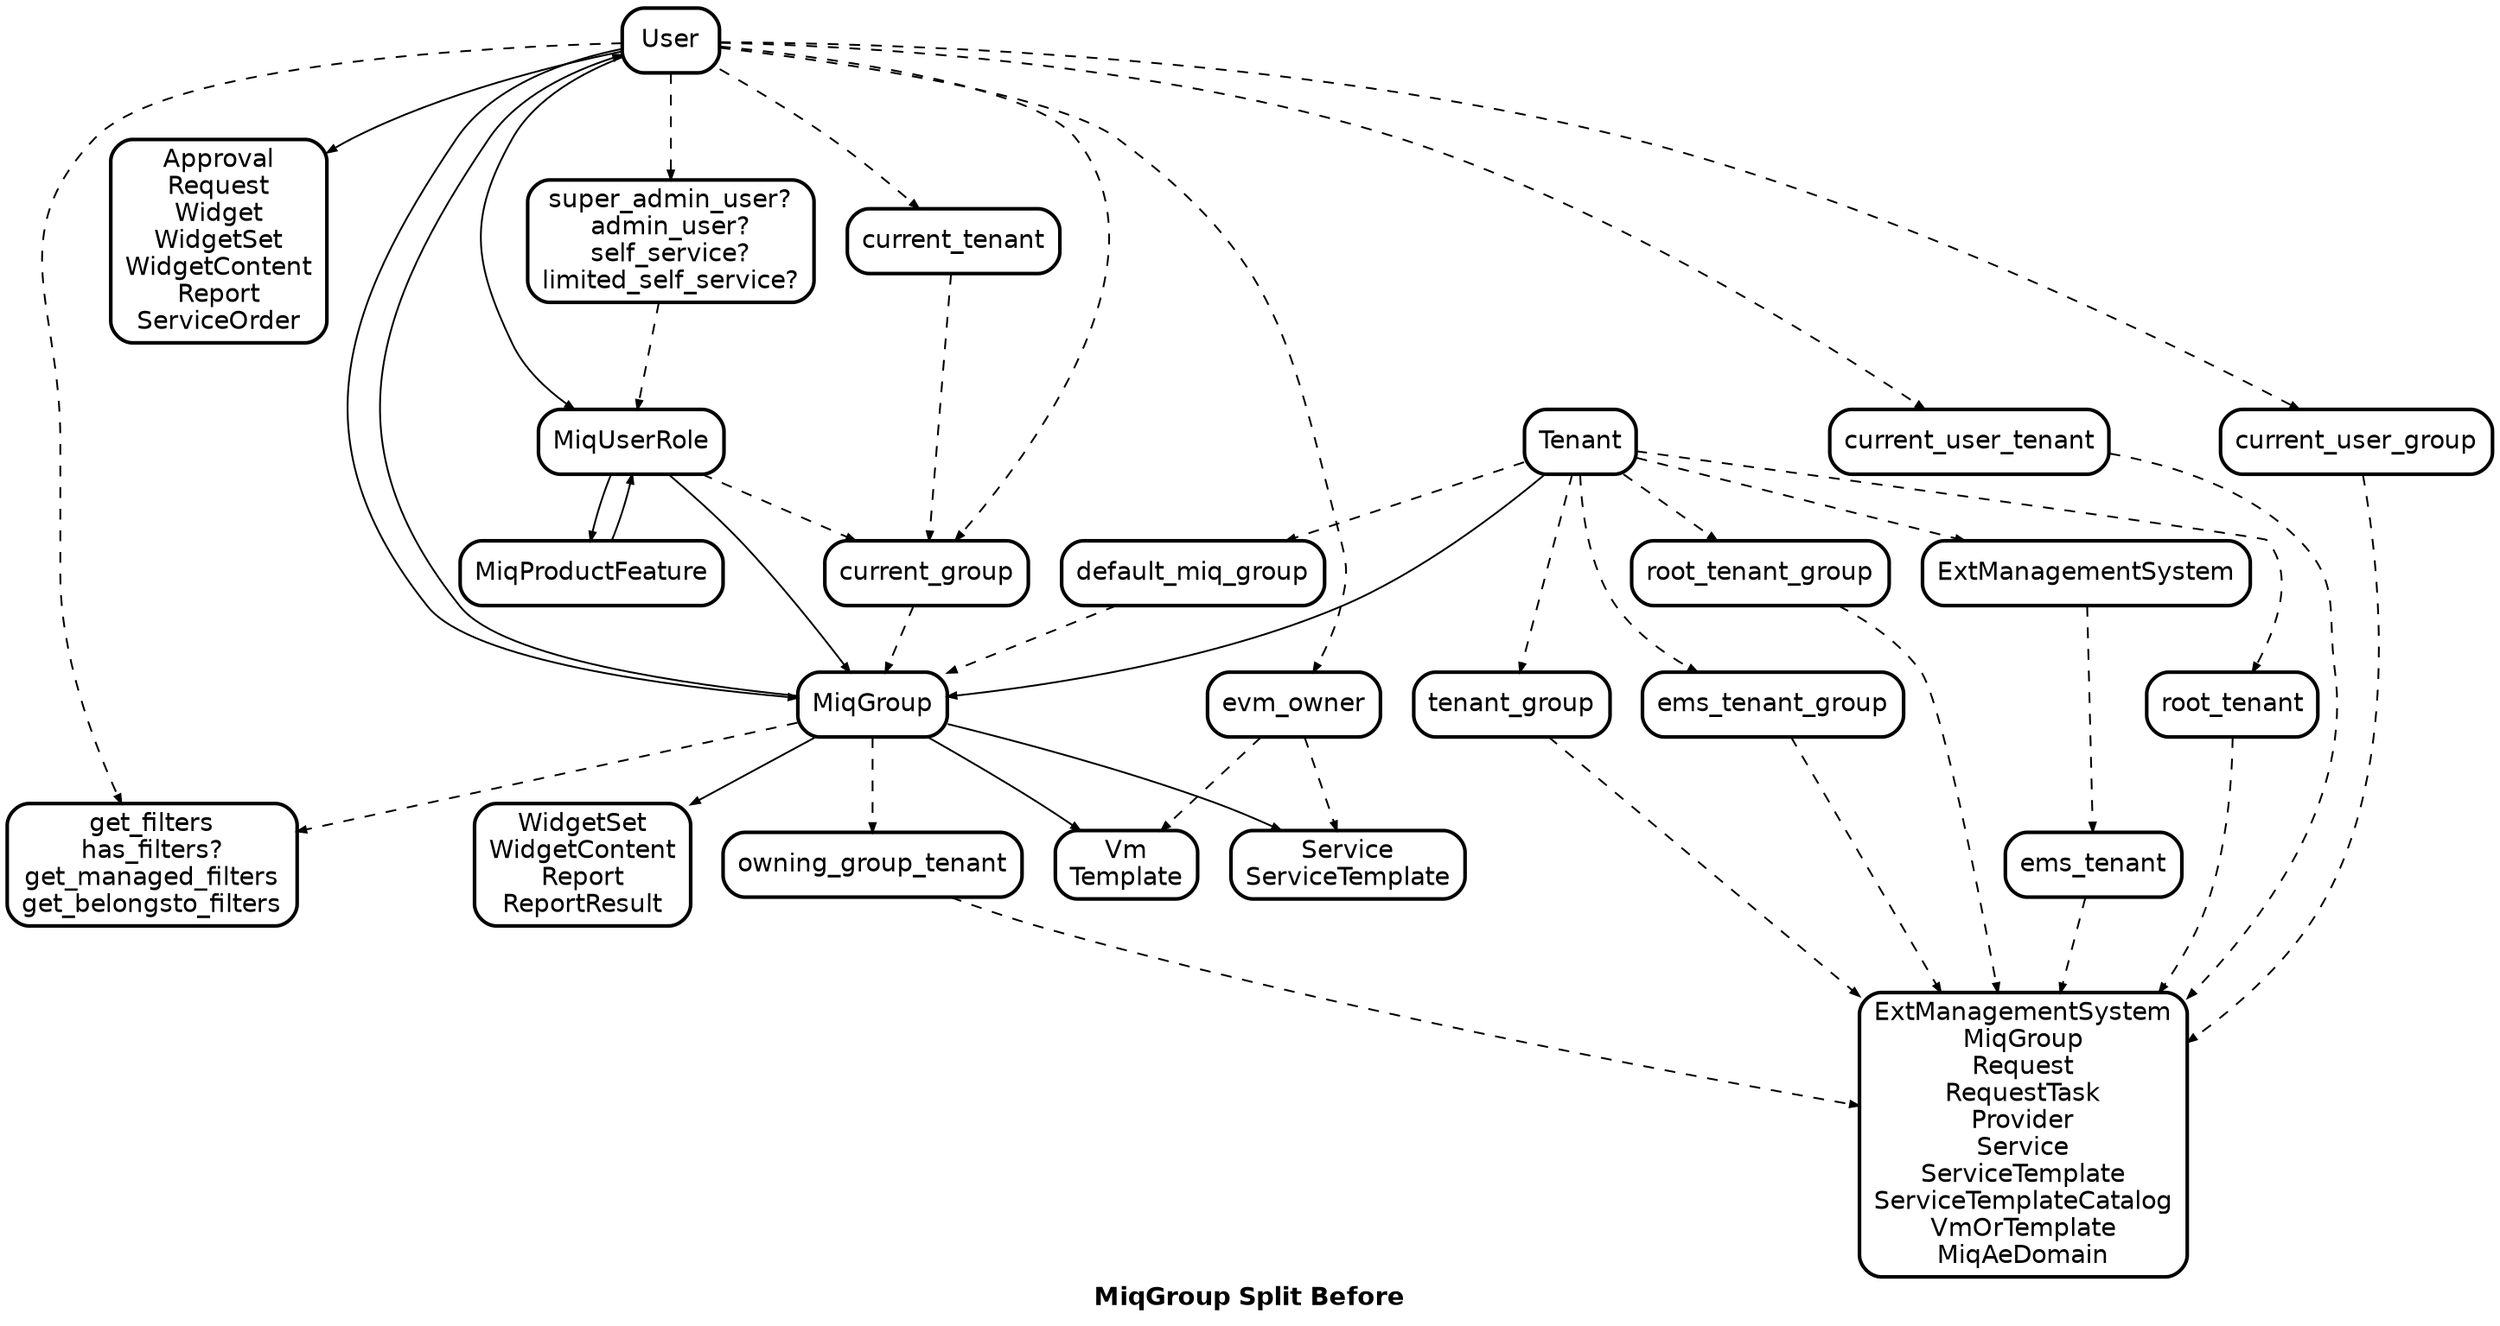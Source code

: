 digraph MiqGroupSplitBefore {
	graph [ fontname="Helvetica-Bold" ]
	node  [ id="\N" shape="Mrecord" style="filled" fontname="Helvetica" fillcolor="#ffffff" penwidth="2" ]
	edge  [ arrowsize="0.5" fontname="Helvetica" ]

	label="MiqGroup Split Before"
	style="rounded"

	user_owned_resources [label="Approval\nRequest\nWidget\nWidgetSet\nWidgetContent\nReport\nServiceOrder"]
	group_owned_resources [label="WidgetSet\nWidgetContent\nReport\nReportResult"]
	owned_vms [label="Vm\nTemplate"]
	filters [label="get_filters\nhas_filters?\nget_managed_filters\nget_belongsto_filters"]
	user_levels [label="super_admin_user?\nadmin_user?\nself_service?\nlimited_self_service?"]
	service_resources [label="Service\nServiceTemplate"]
	tenancy_resources [label="ExtManagementSystem\nMiqGroup\nRequest\nRequestTask\nProvider\nService\nServiceTemplate\nServiceTemplateCatalog\nVmOrTemplate\nMiqAeDomain"]

	Tenant -> MiqGroup
	Tenant -> default_miq_group -> MiqGroup [style="dashed"]
	MiqUserRole -> MiqGroup
	MiqUserRole -> MiqProductFeature
	MiqProductFeature -> MiqUserRole
	MiqGroup -> User, owned_vms, group_owned_resources, service_resources
	User -> MiqUserRole, MiqGroup
	User -> current_tenant, current_group, filters, user_levels [style="dashed"]
	MiqGroup -> filters [style="dashed"]
	user_levels -> MiqUserRole [style="dashed"]
	User -> evm_owner -> owned_vms, service_resources [style="dashed"]
	User -> user_owned_resources
	current_group -> MiqGroup [style="dashed"]
	MiqUserRole, current_tenant -> current_group [style="dashed"]

	MiqGroup -> owning_group_tenant -> tenancy_resources [style="dashed"]
	User -> current_user_tenant -> tenancy_resources [style="dashed"]
	Tenant -> ExtManagementSystem -> ems_tenant -> tenancy_resources [style="dashed"]
	Tenant -> root_tenant -> tenancy_resources [style="dashed"]
	Tenant -> tenant_group -> tenancy_resources [style="dashed"]
	User -> current_user_group -> tenancy_resources [style="dashed"]
	Tenant -> ems_tenant_group -> tenancy_resources [style="dashed"]
	Tenant -> root_tenant_group -> tenancy_resources [style="dashed"]
}
